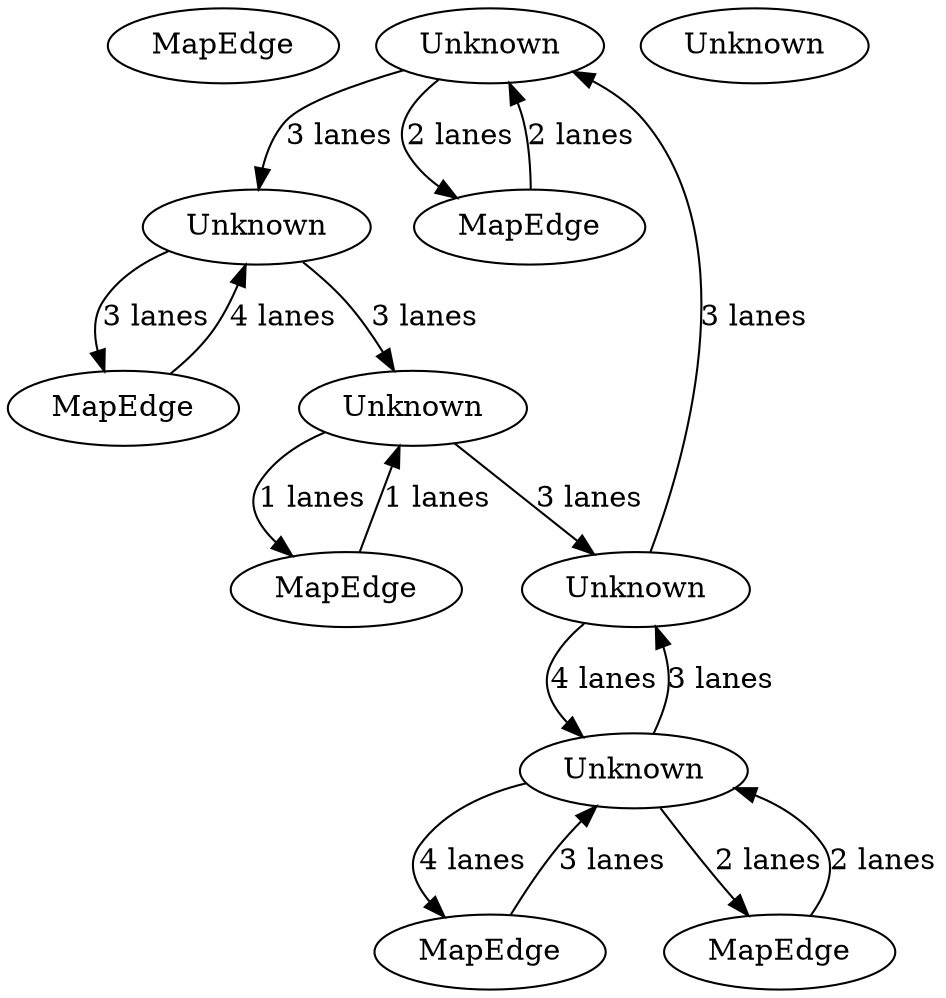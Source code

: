 digraph {
    0 [ label = "MapEdge" ]
    1 [ label = "Unknown" ]
    2 [ label = "MapEdge" ]
    3 [ label = "Unknown" ]
    4 [ label = "MapEdge" ]
    5 [ label = "Unknown" ]
    6 [ label = "MapEdge" ]
    7 [ label = "Unknown" ]
    8 [ label = "Unknown" ]
    9 [ label = "Unknown" ]
    10 [ label = "MapEdge" ]
    11 [ label = "MapEdge" ]
    3 -> 11 [ label = "2 lanes" ]
    11 -> 3 [ label = "2 lanes" ]
    7 -> 4 [ label = "3 lanes" ]
    4 -> 7 [ label = "4 lanes" ]
    2 -> 3 [ label = "3 lanes" ]
    3 -> 2 [ label = "4 lanes" ]
    9 -> 6 [ label = "1 lanes" ]
    6 -> 9 [ label = "1 lanes" ]
    1 -> 7 [ label = "3 lanes" ]
    8 -> 1 [ label = "3 lanes" ]
    7 -> 9 [ label = "3 lanes" ]
    9 -> 8 [ label = "3 lanes" ]
    3 -> 8 [ label = "3 lanes" ]
    8 -> 3 [ label = "4 lanes" ]
    10 -> 1 [ label = "2 lanes" ]
    1 -> 10 [ label = "2 lanes" ]
}
